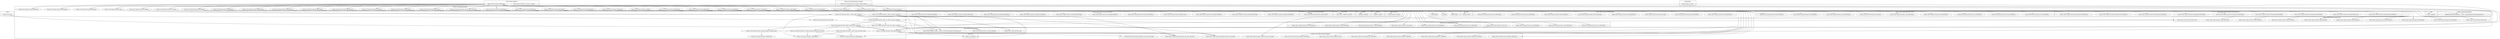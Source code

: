 digraph {
graph [overlap=false]
subgraph cluster_Moose {
	label="Moose";
	"Moose::init_meta";
}
subgraph cluster_Moose_Meta_TypeConstraint_Registry {
	label="Moose::Meta::TypeConstraint::Registry";
	"Moose::Meta::TypeConstraint::Registry::BEGIN@11";
	"Moose::Meta::TypeConstraint::Registry::type_constraints";
	"Moose::Meta::TypeConstraint::Registry::meta";
	"Moose::Meta::TypeConstraint::Registry::BEGIN@12";
	"Moose::Meta::TypeConstraint::Registry::add_type_constraint";
	"Moose::Meta::TypeConstraint::Registry::BEGIN@3";
	"Moose::Meta::TypeConstraint::Registry::get_type_constraint";
	"Moose::Meta::TypeConstraint::Registry::BEGIN@10";
	"Moose::Meta::TypeConstraint::Registry::has_type_constraint";
	"Moose::Meta::TypeConstraint::Registry::BEGIN@16";
	"Moose::Meta::TypeConstraint::Registry::BEGIN@14";
}
subgraph cluster_re {
	label="re";
	"re::BEGIN@4";
	"re::import";
	"re::BEGIN@5";
}
subgraph cluster_Moose_Meta_TypeConstraint_Class {
	label="Moose::Meta::TypeConstraint::Class";
	"Moose::Meta::TypeConstraint::Class::BEGIN@15";
	"Moose::Meta::TypeConstraint::Class::BEGIN@10";
	"Moose::Meta::TypeConstraint::Class::BEGIN@14";
	"Moose::Meta::TypeConstraint::Class::new";
	"Moose::Meta::TypeConstraint::Class::meta";
	"Moose::Meta::TypeConstraint::Class::BEGIN@2";
	"Moose::Meta::TypeConstraint::Class::BEGIN@17";
	"Moose::Meta::TypeConstraint::Class::BEGIN@9";
	"Moose::Meta::TypeConstraint::Class::BEGIN@13";
	"Moose::Meta::TypeConstraint::Class::BEGIN@11";
}
subgraph cluster_Moose_Meta_TypeConstraint_DuckType {
	label="Moose::Meta::TypeConstraint::DuckType";
	"Moose::Meta::TypeConstraint::DuckType::BEGIN@16";
	"Moose::Meta::TypeConstraint::DuckType::BEGIN@9";
	"Moose::Meta::TypeConstraint::DuckType::BEGIN@15";
	"Moose::Meta::TypeConstraint::DuckType::meta";
	"Moose::Meta::TypeConstraint::DuckType::BEGIN@14";
	"Moose::Meta::TypeConstraint::DuckType::BEGIN@2";
	"Moose::Meta::TypeConstraint::DuckType::BEGIN@10";
	"Moose::Meta::TypeConstraint::DuckType::BEGIN@13";
	"Moose::Meta::TypeConstraint::DuckType::BEGIN@20";
	"Moose::Meta::TypeConstraint::DuckType::BEGIN@11";
	"Moose::Meta::TypeConstraint::DuckType::BEGIN@18";
}
subgraph cluster_Moose_Meta_TypeConstraint_Role {
	label="Moose::Meta::TypeConstraint::Role";
	"Moose::Meta::TypeConstraint::Role::BEGIN@15";
	"Moose::Meta::TypeConstraint::Role::BEGIN@11";
	"Moose::Meta::TypeConstraint::Role::BEGIN@17";
	"Moose::Meta::TypeConstraint::Role::BEGIN@9";
	"Moose::Meta::TypeConstraint::Role::BEGIN@14";
	"Moose::Meta::TypeConstraint::Role::BEGIN@10";
	"Moose::Meta::TypeConstraint::Role::BEGIN@2";
	"Moose::Meta::TypeConstraint::Role::BEGIN@13";
	"Moose::Meta::TypeConstraint::Role::new";
	"Moose::Meta::TypeConstraint::Role::meta";
}
subgraph cluster_Exporter {
	label="Exporter";
	"Exporter::import";
}
subgraph cluster_Package_DeprecationManager {
	label="Package::DeprecationManager";
	"Package::DeprecationManager::__ANON__[Package/DeprecationManager.pm:61]";
}
subgraph cluster_Moose_Meta_Attribute {
	label="Moose::Meta::Attribute";
	"Moose::Meta::Attribute::BEGIN@24";
	"Moose::Meta::Attribute::_process_isa_option";
}
subgraph cluster_Class_MOP_Mixin_HasAttributes {
	label="Class::MOP::Mixin::HasAttributes";
	"Class::MOP::Mixin::HasAttributes::add_attribute";
}
subgraph cluster_Moose_Meta_TypeConstraint {
	label="Moose::Meta::TypeConstraint";
	"Moose::Meta::TypeConstraint::create_child_type";
	"Moose::Meta::TypeConstraint::new";
	"Moose::Meta::TypeConstraint::__ANON__[Moose/Meta/TypeConstraint.pm:16]";
}
subgraph cluster_warnings {
	label="warnings";
	"warnings::unimport";
}
subgraph cluster_Moose_Exporter {
	label="Moose::Exporter";
	"Moose::Exporter::import";
}
subgraph cluster_Moose_Meta_TypeConstraint_Enum {
	label="Moose::Meta::TypeConstraint::Enum";
	"Moose::Meta::TypeConstraint::Enum::BEGIN@14";
	"Moose::Meta::TypeConstraint::Enum::BEGIN@9";
	"Moose::Meta::TypeConstraint::Enum::meta";
	"Moose::Meta::TypeConstraint::Enum::BEGIN@16";
	"Moose::Meta::TypeConstraint::Enum::BEGIN@13";
	"Moose::Meta::TypeConstraint::Enum::BEGIN@10";
	"Moose::Meta::TypeConstraint::Enum::BEGIN@2";
	"Moose::Meta::TypeConstraint::Enum::BEGIN@11";
}
subgraph cluster_XSLoader {
	label="XSLoader";
	"XSLoader::load";
}
subgraph cluster_Moose_Util_TypeConstraints {
	label="Moose::Util::TypeConstraints";
	"Moose::Util::TypeConstraints::BEGIN@39";
	"Moose::Util::TypeConstraints::BEGIN@667";
	"Moose::Util::TypeConstraints::BEGIN@12";
	"Moose::Util::TypeConstraints::BEGIN@13";
	"Moose::Util::TypeConstraints::BEGIN@673";
	"Moose::Util::TypeConstraints::role_type";
	"Moose::Util::TypeConstraints::inline_as";
	"Moose::Util::TypeConstraints::CORE:match";
	"Moose::Util::TypeConstraints::BEGIN@11";
	"Moose::Util::TypeConstraints::subtype";
	"Moose::Util::TypeConstraints::BEGIN@35";
	"Moose::Util::TypeConstraints::list_all_type_constraints";
	"Moose::Util::TypeConstraints::BEGIN@36";
	"Moose::Util::TypeConstraints::find_or_parse_type_constraint";
	"Moose::Util::TypeConstraints::where";
	"Moose::Util::TypeConstraints::as";
	"Moose::Util::TypeConstraints::CORE:subst";
	"Moose::Util::TypeConstraints::BEGIN@10";
	"Moose::Util::TypeConstraints::find_type_constraint";
	"Moose::Util::TypeConstraints::BEGIN@32";
	"Moose::Util::TypeConstraints::BEGIN@40";
	"Moose::Util::TypeConstraints::type";
	"Moose::Util::TypeConstraints::BEGIN@614";
	"Moose::Util::TypeConstraints::_detect_type_constraint_union";
	"Moose::Util::TypeConstraints::BEGIN@38";
	"Moose::Util::TypeConstraints::class_type";
	"Moose::Util::TypeConstraints::BEGIN@694";
	"Moose::Util::TypeConstraints::BEGIN@3";
	"Moose::Util::TypeConstraints::find_or_create_isa_type_constraint";
	"Moose::Util::TypeConstraints::BEGIN@42";
	"Moose::Util::TypeConstraints::create_class_type_constraint";
	"Moose::Util::TypeConstraints::CORE:regcomp";
	"Moose::Util::TypeConstraints::CORE:qr";
	"Moose::Util::TypeConstraints::_detect_parameterized_type_constraint";
	"Moose::Util::TypeConstraints::BEGIN@33";
	"Moose::Util::TypeConstraints::_create_type_constraint";
	"Moose::Util::TypeConstraints::create_role_type_constraint";
	"Moose::Util::TypeConstraints::BEGIN@41";
	"Moose::Util::TypeConstraints::BEGIN@34";
	"Moose::Util::TypeConstraints::BEGIN@37";
	"Moose::Util::TypeConstraints::normalize_type_constraint_name";
	"Moose::Util::TypeConstraints::BEGIN@678";
	"Moose::Util::TypeConstraints::BEGIN@68";
	"Moose::Util::TypeConstraints::BEGIN@31";
}
subgraph cluster_Moose_Util_TypeConstraints_Builtins {
	label="Moose::Util::TypeConstraints::Builtins";
	"Moose::Util::TypeConstraints::Builtins::define_builtins";
}
subgraph cluster_Moose_Meta_TypeConstraint_Parameterized {
	label="Moose::Meta::TypeConstraint::Parameterized";
	"Moose::Meta::TypeConstraint::Parameterized::BEGIN@2";
	"Moose::Meta::TypeConstraint::Parameterized::meta";
	"Moose::Meta::TypeConstraint::Parameterized::BEGIN@10";
	"Moose::Meta::TypeConstraint::Parameterized::BEGIN@17";
	"Moose::Meta::TypeConstraint::Parameterized::BEGIN@13";
	"Moose::Meta::TypeConstraint::Parameterized::BEGIN@9";
	"Moose::Meta::TypeConstraint::Parameterized::BEGIN@15";
	"Moose::Meta::TypeConstraint::Parameterized::BEGIN@14";
	"Moose::Meta::TypeConstraint::Parameterized::BEGIN@11";
}
subgraph cluster_Scalar_Util {
	label="Scalar::Util";
	"Scalar::Util::blessed";
}
subgraph cluster_strict {
	label="strict";
	"strict::unimport";
}
subgraph cluster_Class_MOP {
	label="Class::MOP";
	"Class::MOP::_definition_context";
}
subgraph cluster_Moose_Role {
	label="Moose::Role";
	"Moose::Role::init_meta";
}
subgraph cluster_Moose_Meta_TypeConstraint_Union {
	label="Moose::Meta::TypeConstraint::Union";
	"Moose::Meta::TypeConstraint::Union::BEGIN@11";
	"Moose::Meta::TypeConstraint::Union::BEGIN@12";
	"Moose::Meta::TypeConstraint::Union::BEGIN@19";
	"Moose::Meta::TypeConstraint::Union::BEGIN@10";
	"Moose::Meta::TypeConstraint::Union::BEGIN@16";
	"Moose::Meta::TypeConstraint::Union::meta";
	"Moose::Meta::TypeConstraint::Union::BEGIN@14";
	"Moose::Meta::TypeConstraint::Union::BEGIN@3";
	"Moose::Meta::TypeConstraint::Union::BEGIN@17";
}
"Moose::Role::init_meta" -> "Moose::Util::TypeConstraints::role_type";
"Moose::Util::TypeConstraints::BEGIN@13" -> "Moose::Exporter::import";
"Moose::Util::TypeConstraints::_create_type_constraint" -> "Moose::Meta::TypeConstraint::create_child_type";
"Moose::Util::TypeConstraints::BEGIN@42" -> "Moose::Meta::TypeConstraint::Registry::BEGIN@16";
"Moose::Util::TypeConstraints::find_or_create_isa_type_constraint" -> "Moose::Util::TypeConstraints::find_or_parse_type_constraint";
"Moose::Util::TypeConstraints::BEGIN@11" -> "Exporter::import";
"Moose::Util::TypeConstraints::BEGIN@12" -> "Exporter::import";
"Moose::Util::TypeConstraints::Builtins::define_builtins" -> "Moose::Util::TypeConstraints::where";
"Moose::Util::TypeConstraints::BEGIN@36" -> "Moose::Meta::TypeConstraint::Class::BEGIN@2";
"Moose::init_meta" -> "Moose::Util::TypeConstraints::find_type_constraint";
"Moose::Util::TypeConstraints::Builtins::define_builtins" -> "Moose::Util::TypeConstraints::find_type_constraint";
"Moose::Meta::TypeConstraint::Class::new" -> "Moose::Util::TypeConstraints::find_type_constraint";
"Moose::Util::TypeConstraints::find_or_parse_type_constraint" -> "Moose::Util::TypeConstraints::find_type_constraint";
"Moose::Meta::TypeConstraint::Role::new" -> "Moose::Util::TypeConstraints::find_type_constraint";
"Moose::Role::init_meta" -> "Moose::Util::TypeConstraints::find_type_constraint";
"Moose::Util::TypeConstraints::BEGIN@36" -> "Moose::Meta::TypeConstraint::Class::BEGIN@11";
"Moose::Util::TypeConstraints::BEGIN@34" -> "Moose::Meta::TypeConstraint::Parameterized::BEGIN@2";
"Moose::Util::TypeConstraints::find_or_parse_type_constraint" -> "Moose::Util::TypeConstraints::_detect_type_constraint_union";
"Moose::Meta::Attribute::BEGIN@24" -> "Moose::Util::TypeConstraints::BEGIN@38";
"Moose::init_meta" -> "Moose::Util::TypeConstraints::class_type";
"Moose::Meta::Attribute::BEGIN@24" -> "Moose::Util::TypeConstraints::BEGIN@694";
"Moose::Util::TypeConstraints::BEGIN@33" -> "Moose::Meta::TypeConstraint::Union::BEGIN@12";
"Moose::Util::TypeConstraints::subtype" -> "Moose::Util::TypeConstraints::_create_type_constraint";
"Moose::Util::TypeConstraints::type" -> "Moose::Util::TypeConstraints::_create_type_constraint";
"Moose::Util::TypeConstraints::BEGIN@38" -> "Moose::Meta::TypeConstraint::Enum::BEGIN@10";
"Moose::Util::TypeConstraints::BEGIN@39" -> "Moose::Meta::TypeConstraint::DuckType::BEGIN@14";
"Moose::Util::TypeConstraints::BEGIN@37" -> "Moose::Meta::TypeConstraint::Role::BEGIN@14";
"Moose::Meta::Attribute::BEGIN@24" -> "Moose::Util::TypeConstraints::BEGIN@39";
"Moose::Util::TypeConstraints::BEGIN@38" -> "Moose::Meta::TypeConstraint::Enum::meta";
"Moose::Meta::Attribute::BEGIN@24" -> "Moose::Util::TypeConstraints::BEGIN@13";
"Moose::Util::TypeConstraints::BEGIN@33" -> "Moose::Meta::TypeConstraint::Union::meta";
"Moose::Util::TypeConstraints::BEGIN@614" -> "re::BEGIN@5";
"Moose::Util::TypeConstraints::BEGIN@38" -> "Moose::Meta::TypeConstraint::Enum::BEGIN@2";
"Moose::Util::TypeConstraints::_create_type_constraint" -> "Moose::Util::TypeConstraints::CORE:match";
"Moose::Util::TypeConstraints::_detect_type_constraint_union" -> "Moose::Util::TypeConstraints::CORE:match";
"Moose::Util::TypeConstraints::_detect_parameterized_type_constraint" -> "Moose::Util::TypeConstraints::CORE:match";
"Moose::Util::TypeConstraints::find_type_constraint" -> "Scalar::Util::blessed";
"Moose::Util::TypeConstraints::_create_type_constraint" -> "Scalar::Util::blessed";
"Moose::Util::TypeConstraints::BEGIN@34" -> "Moose::Meta::TypeConstraint::Parameterized::meta";
"Moose::Util::TypeConstraints::BEGIN@33" -> "Moose::Meta::TypeConstraint::Union::BEGIN@16";
"Moose::Util::TypeConstraints::Builtins::define_builtins" -> "Moose::Util::TypeConstraints::as";
"Moose::Util::TypeConstraints::BEGIN@38" -> "Moose::Meta::TypeConstraint::Enum::BEGIN@14";
"Moose::Util::TypeConstraints::_create_type_constraint" -> "Moose::Util::TypeConstraints::find_or_create_isa_type_constraint";
"Moose::Meta::Attribute::_process_isa_option" -> "Moose::Util::TypeConstraints::find_or_create_isa_type_constraint";
"Moose::Util::TypeConstraints::BEGIN@42" -> "Moose::Meta::TypeConstraint::Registry::BEGIN@10";
"Moose::Util::TypeConstraints::BEGIN@39" -> "Moose::Meta::TypeConstraint::DuckType::BEGIN@2";
"Moose::Util::TypeConstraints::BEGIN@39" -> "Moose::Meta::TypeConstraint::DuckType::BEGIN@20";
"Moose::Util::TypeConstraints::_detect_type_constraint_union" -> "Moose::Util::TypeConstraints::CORE:regcomp";
"Moose::Util::TypeConstraints::_detect_parameterized_type_constraint" -> "Moose::Util::TypeConstraints::CORE:regcomp";
"Moose::Meta::Attribute::BEGIN@24" -> "Moose::Util::TypeConstraints::CORE:regcomp";
"Moose::Util::TypeConstraints::BEGIN@39" -> "Moose::Meta::TypeConstraint::DuckType::meta";
"Moose::Meta::Attribute::BEGIN@24" -> "Moose::Util::TypeConstraints::BEGIN@37";
"Moose::Util::TypeConstraints::BEGIN@36" -> "Moose::Meta::TypeConstraint::Class::BEGIN@14";
"Moose::Util::TypeConstraints::BEGIN@33" -> "Moose::Meta::TypeConstraint::Union::BEGIN@10";
"Moose::Util::TypeConstraints::BEGIN@37" -> "Moose::Meta::TypeConstraint::Role::BEGIN@13";
"Moose::Util::TypeConstraints::BEGIN@37" -> "Moose::Meta::TypeConstraint::Role::BEGIN@11";
"Moose::Util::TypeConstraints::Builtins::define_builtins" -> "Moose::Util::TypeConstraints::subtype";
"Moose::Meta::Attribute::BEGIN@24" -> "Moose::Util::TypeConstraints::BEGIN@35";
"Moose::Util::TypeConstraints::BEGIN@39" -> "Moose::Meta::TypeConstraint::DuckType::BEGIN@9";
"Moose::Meta::Attribute::BEGIN@24" -> "Moose::Util::TypeConstraints::list_all_type_constraints";
"Moose::Util::TypeConstraints::_create_type_constraint" -> "Moose::Meta::TypeConstraint::__ANON__[Moose/Meta/TypeConstraint.pm:16]";
"Moose::Util::TypeConstraints::find_or_parse_type_constraint" -> "Moose::Meta::TypeConstraint::__ANON__[Moose/Meta/TypeConstraint.pm:16]";
"Moose::Util::TypeConstraints::find_or_create_isa_type_constraint" -> "Moose::Meta::TypeConstraint::__ANON__[Moose/Meta/TypeConstraint.pm:16]";
"Moose::Util::TypeConstraints::BEGIN@34" -> "Moose::Meta::TypeConstraint::Parameterized::BEGIN@11";
"Moose::Util::TypeConstraints::Builtins::define_builtins" -> "Moose::Util::TypeConstraints::type";
"Moose::Util::TypeConstraints::BEGIN@68" -> "strict::unimport";
"Moose::Util::TypeConstraints::BEGIN@37" -> "Moose::Meta::TypeConstraint::Role::BEGIN@9";
"Moose::Util::TypeConstraints::BEGIN@39" -> "Moose::Meta::TypeConstraint::DuckType::BEGIN@18";
"Moose::Util::TypeConstraints::create_class_type_constraint" -> "Moose::Meta::TypeConstraint::Registry::get_type_constraint";
"Moose::Util::TypeConstraints::_create_type_constraint" -> "Moose::Meta::TypeConstraint::Registry::get_type_constraint";
"Moose::Util::TypeConstraints::find_type_constraint" -> "Moose::Meta::TypeConstraint::Registry::get_type_constraint";
"Moose::Util::TypeConstraints::create_role_type_constraint" -> "Moose::Meta::TypeConstraint::Registry::get_type_constraint";
"Moose::Meta::Attribute::BEGIN@24" -> "Moose::Util::TypeConstraints::BEGIN@31";
"Moose::Util::TypeConstraints::BEGIN@34" -> "Moose::Meta::TypeConstraint::Parameterized::BEGIN@15";
"Moose::Util::TypeConstraints::BEGIN@37" -> "Moose::Meta::TypeConstraint::Role::BEGIN@17";
"Moose::Util::TypeConstraints::BEGIN@39" -> "Moose::Meta::TypeConstraint::DuckType::BEGIN@15";
"Moose::Meta::Attribute::BEGIN@24" -> "Moose::Util::TypeConstraints::BEGIN@10";
"Moose::Util::TypeConstraints::normalize_type_constraint_name" -> "Moose::Util::TypeConstraints::CORE:subst";
"Moose::Util::TypeConstraints::find_type_constraint" -> "Moose::Meta::TypeConstraint::Registry::has_type_constraint";
"Moose::Util::TypeConstraints::BEGIN@37" -> "Moose::Meta::TypeConstraint::Role::BEGIN@10";
"Moose::Meta::Attribute::BEGIN@24" -> "Moose::Util::TypeConstraints::BEGIN@40";
"Moose::Util::TypeConstraints::BEGIN@42" -> "Moose::Meta::TypeConstraint::Registry::BEGIN@14";
"Moose::Util::TypeConstraints::BEGIN@38" -> "Moose::Meta::TypeConstraint::Enum::BEGIN@13";
"Moose::Util::TypeConstraints::BEGIN@34" -> "Moose::Meta::TypeConstraint::Parameterized::BEGIN@17";
"Moose::Meta::Attribute::BEGIN@24" -> "Moose::Util::TypeConstraints::BEGIN@3";
"Moose::Util::TypeConstraints::BEGIN@39" -> "Class::MOP::_definition_context";
"Moose::Util::TypeConstraints::BEGIN@38" -> "Class::MOP::_definition_context";
"Moose::Util::TypeConstraints::BEGIN@42" -> "Class::MOP::_definition_context";
"Moose::Util::TypeConstraints::BEGIN@33" -> "Class::MOP::_definition_context";
"Moose::Util::TypeConstraints::BEGIN@36" -> "Class::MOP::_definition_context";
"Moose::Util::TypeConstraints::BEGIN@34" -> "Class::MOP::_definition_context";
"Moose::Util::TypeConstraints::BEGIN@37" -> "Class::MOP::_definition_context";
"Moose::Util::TypeConstraints::BEGIN@42" -> "Moose::Meta::TypeConstraint::Registry::BEGIN@3";
"Moose::Meta::Attribute::BEGIN@24" -> "Moose::Util::TypeConstraints::BEGIN@34";
"Moose::Util::TypeConstraints::BEGIN@33" -> "Moose::Meta::TypeConstraint::Union::BEGIN@3";
"Moose::Util::TypeConstraints::find_or_parse_type_constraint" -> "Moose::Util::TypeConstraints::normalize_type_constraint_name";
"Moose::Util::TypeConstraints::list_all_type_constraints" -> "Moose::Meta::TypeConstraint::Registry::type_constraints";
"Moose::Util::TypeConstraints::BEGIN@39" -> "Moose::Meta::TypeConstraint::DuckType::BEGIN@16";
"Moose::Meta::Attribute::BEGIN@24" -> "Moose::Util::TypeConstraints::BEGIN@673";
"Moose::Util::TypeConstraints::BEGIN@38" -> "Moose::Meta::TypeConstraint::Enum::BEGIN@9";
"Moose::Meta::Attribute::BEGIN@24" -> "Moose::Util::TypeConstraints::BEGIN@36";
"Moose::Util::TypeConstraints::BEGIN@667" -> "warnings::unimport";
"Moose::Util::TypeConstraints::BEGIN@673" -> "warnings::unimport";
"Moose::Util::TypeConstraints::BEGIN@694" -> "warnings::unimport";
"Moose::Util::TypeConstraints::BEGIN@678" -> "warnings::unimport";
"Moose::Util::TypeConstraints::BEGIN@33" -> "Moose::Meta::TypeConstraint::Union::BEGIN@14";
"Moose::Util::TypeConstraints::class_type" -> "Moose::Util::TypeConstraints::create_class_type_constraint";
"Moose::Util::TypeConstraints::find_or_create_isa_type_constraint" -> "Moose::Util::TypeConstraints::create_class_type_constraint";
"Moose::Meta::Attribute::BEGIN@24" -> "Moose::Util::TypeConstraints::CORE:qr";
"Moose::Util::TypeConstraints::BEGIN@33" -> "Moose::Meta::TypeConstraint::Union::BEGIN@19";
"Moose::Util::TypeConstraints::create_role_type_constraint" -> "Moose::Meta::TypeConstraint::Role::new";
"Moose::Util::TypeConstraints::BEGIN@33" -> "Moose::Meta::TypeConstraint::Union::BEGIN@11";
"Moose::Util::TypeConstraints::BEGIN@36" -> "Moose::Meta::TypeConstraint::Class::BEGIN@15";
"Moose::Util::TypeConstraints::BEGIN@39" -> "Moose::Meta::TypeConstraint::DuckType::BEGIN@10";
"Moose::Util::TypeConstraints::Builtins::define_builtins" -> "Moose::Util::TypeConstraints::inline_as";
"Moose::Util::TypeConstraints::BEGIN@34" -> "Moose::Meta::TypeConstraint::Parameterized::BEGIN@14";
"Moose::Util::TypeConstraints::BEGIN@36" -> "Moose::Meta::TypeConstraint::Class::BEGIN@13";
"Moose::Meta::Attribute::BEGIN@24" -> "Moose::Util::TypeConstraints::BEGIN@11";
"Moose::Util::TypeConstraints::BEGIN@37" -> "Moose::Meta::TypeConstraint::Role::meta";
"Moose::Util::TypeConstraints::_create_type_constraint" -> "Moose::Meta::TypeConstraint::new";
"Moose::Util::TypeConstraints::BEGIN@42" -> "Moose::Meta::TypeConstraint::Registry::BEGIN@12";
"Moose::Util::TypeConstraints::BEGIN@36" -> "Moose::Meta::TypeConstraint::Class::meta";
"Moose::Util::TypeConstraints::BEGIN@614" -> "XSLoader::load";
"Moose::Util::TypeConstraints::BEGIN@37" -> "Moose::Meta::TypeConstraint::Role::BEGIN@15";
"Moose::Meta::Attribute::BEGIN@24" -> "Moose::Util::TypeConstraints::BEGIN@33";
"Moose::Util::TypeConstraints::BEGIN@36" -> "Moose::Meta::TypeConstraint::Class::BEGIN@10";
"Moose::Util::TypeConstraints::BEGIN@39" -> "Class::MOP::Mixin::HasAttributes::add_attribute";
"Moose::Util::TypeConstraints::BEGIN@38" -> "Class::MOP::Mixin::HasAttributes::add_attribute";
"Moose::Util::TypeConstraints::BEGIN@42" -> "Class::MOP::Mixin::HasAttributes::add_attribute";
"Moose::Util::TypeConstraints::BEGIN@33" -> "Class::MOP::Mixin::HasAttributes::add_attribute";
"Moose::Util::TypeConstraints::BEGIN@36" -> "Class::MOP::Mixin::HasAttributes::add_attribute";
"Moose::Util::TypeConstraints::BEGIN@34" -> "Class::MOP::Mixin::HasAttributes::add_attribute";
"Moose::Util::TypeConstraints::BEGIN@37" -> "Class::MOP::Mixin::HasAttributes::add_attribute";
"Moose::Meta::Attribute::BEGIN@24" -> "Moose::Util::TypeConstraints::BEGIN@12";
"Moose::Util::TypeConstraints::create_class_type_constraint" -> "Moose::Meta::TypeConstraint::Registry::add_type_constraint";
"Moose::Util::TypeConstraints::_create_type_constraint" -> "Moose::Meta::TypeConstraint::Registry::add_type_constraint";
"Moose::Util::TypeConstraints::create_role_type_constraint" -> "Moose::Meta::TypeConstraint::Registry::add_type_constraint";
"Moose::Util::TypeConstraints::BEGIN@33" -> "Moose::Meta::TypeConstraint::Union::BEGIN@17";
"Moose::Util::TypeConstraints::BEGIN@37" -> "Moose::Meta::TypeConstraint::Role::BEGIN@2";
"Moose::Util::TypeConstraints::find_or_parse_type_constraint" -> "Moose::Util::TypeConstraints::_detect_parameterized_type_constraint";
"Moose::Util::TypeConstraints::BEGIN@39" -> "Moose::Meta::TypeConstraint::DuckType::BEGIN@11";
"Moose::Meta::Attribute::BEGIN@24" -> "Moose::Util::TypeConstraints::BEGIN@41";
"Moose::Util::TypeConstraints::BEGIN@42" -> "Moose::Meta::TypeConstraint::Registry::BEGIN@11";
"Moose::Meta::Attribute::BEGIN@24" -> "Moose::Util::TypeConstraints::BEGIN@667";
"Moose::Util::TypeConstraints::BEGIN@36" -> "Moose::Meta::TypeConstraint::Class::BEGIN@17";
"Moose::Util::TypeConstraints::BEGIN@39" -> "Moose::Meta::TypeConstraint::DuckType::BEGIN@13";
"Moose::Util::TypeConstraints::BEGIN@614" -> "re::import";
"Moose::Util::TypeConstraints::BEGIN@38" -> "Moose::Meta::TypeConstraint::Enum::BEGIN@16";
"Moose::Util::TypeConstraints::BEGIN@34" -> "Moose::Meta::TypeConstraint::Parameterized::BEGIN@9";
"Moose::Util::TypeConstraints::BEGIN@38" -> "Moose::Meta::TypeConstraint::Enum::BEGIN@11";
"Moose::Util::TypeConstraints::BEGIN@36" -> "Moose::Meta::TypeConstraint::Class::BEGIN@9";
"Moose::Meta::Attribute::BEGIN@24" -> "Moose::Util::TypeConstraints::BEGIN@32";
"Moose::Util::TypeConstraints::BEGIN@31" -> "Package::DeprecationManager::__ANON__[Package/DeprecationManager.pm:61]";
"Moose::Meta::Attribute::BEGIN@24" -> "Moose::Util::TypeConstraints::BEGIN@614";
"Moose::Util::TypeConstraints::BEGIN@42" -> "Moose::Meta::TypeConstraint::Registry::meta";
"Moose::Util::TypeConstraints::BEGIN@34" -> "Moose::Meta::TypeConstraint::Parameterized::BEGIN@10";
"Moose::Meta::Attribute::BEGIN@24" -> "Moose::Util::TypeConstraints::BEGIN@42";
"Moose::Util::TypeConstraints::BEGIN@614" -> "re::BEGIN@4";
"Moose::Util::TypeConstraints::role_type" -> "Moose::Util::TypeConstraints::create_role_type_constraint";
"Moose::Util::TypeConstraints::BEGIN@34" -> "Moose::Meta::TypeConstraint::Parameterized::BEGIN@13";
"Moose::Util::TypeConstraints::create_class_type_constraint" -> "Moose::Meta::TypeConstraint::Class::new";
"Moose::Meta::Attribute::BEGIN@24" -> "Moose::Util::TypeConstraints::BEGIN@68";
"Moose::Meta::Attribute::BEGIN@24" -> "Moose::Util::TypeConstraints::BEGIN@678";
}
